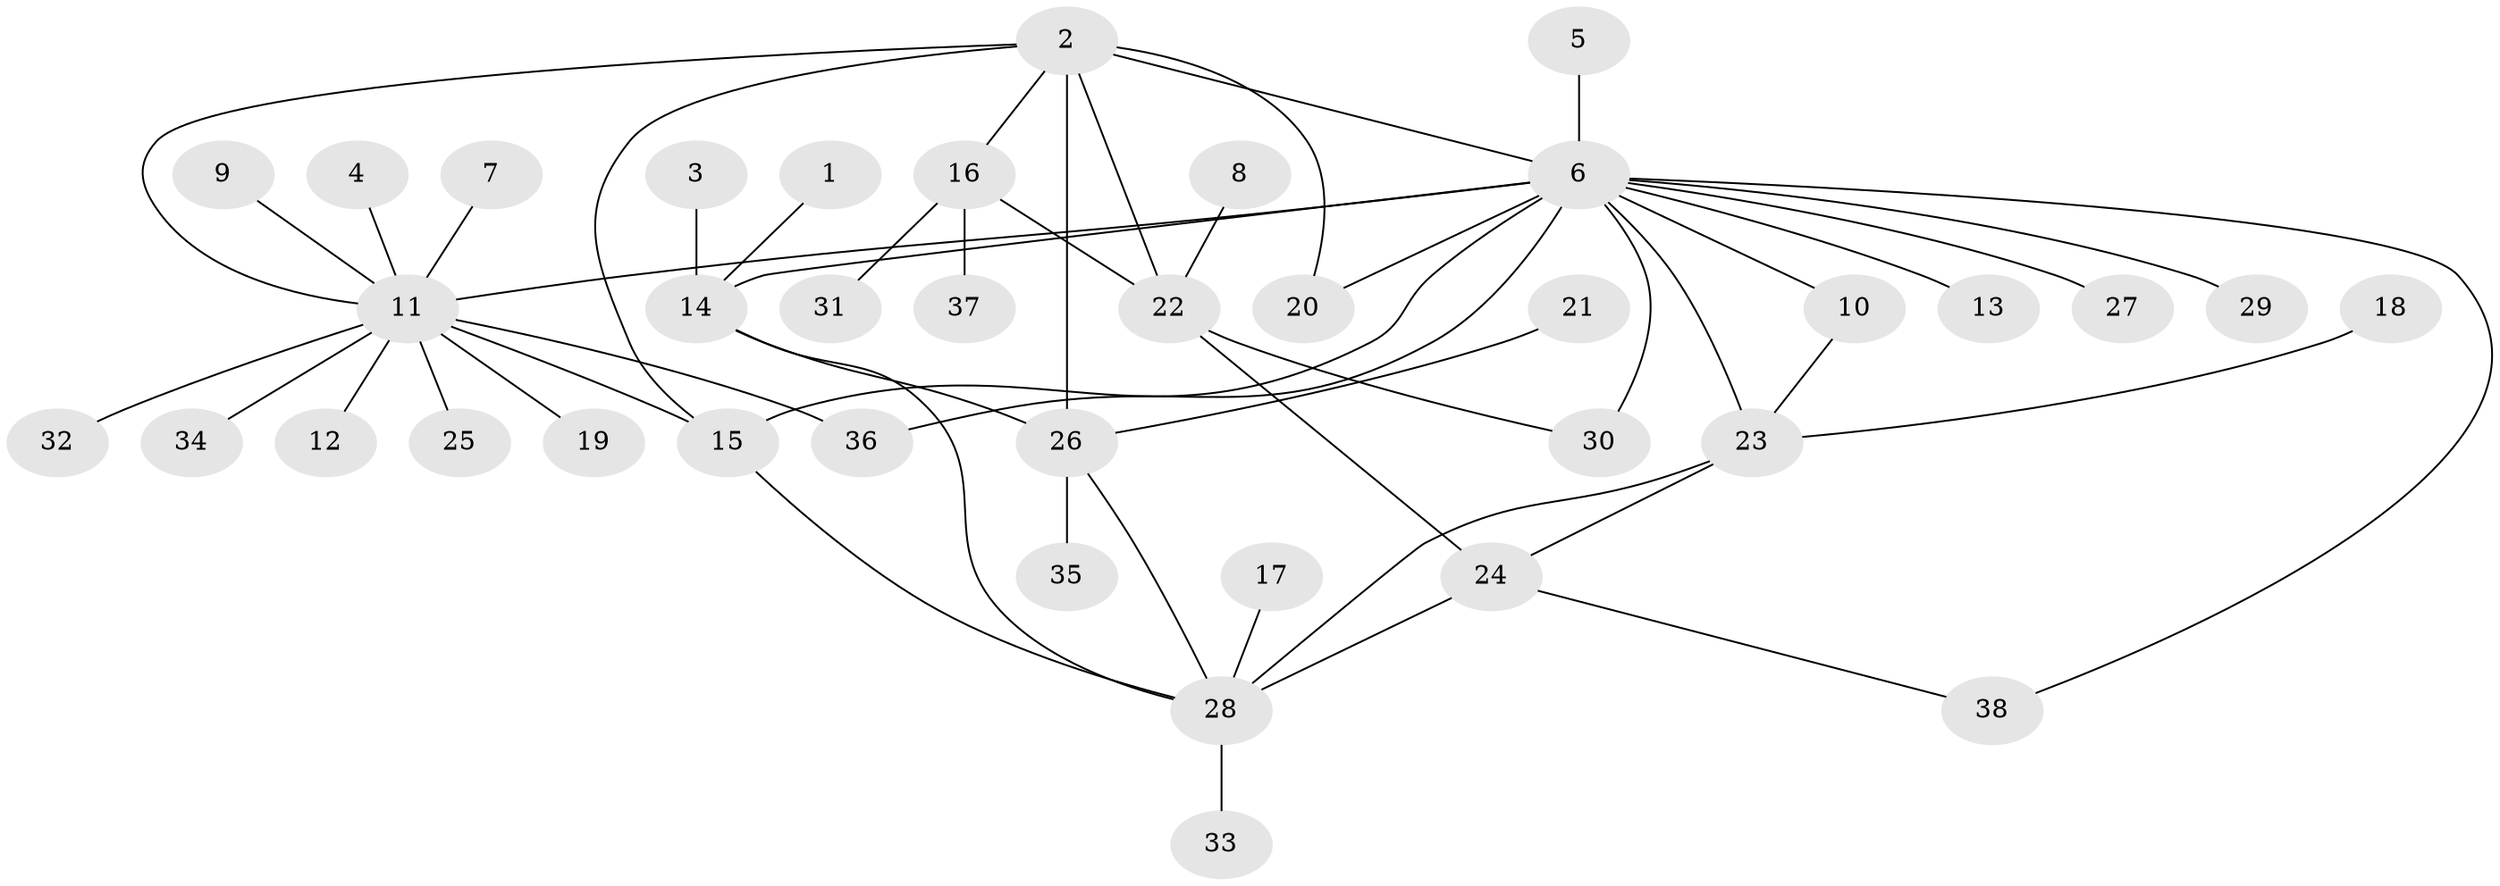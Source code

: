// original degree distribution, {7: 0.05555555555555555, 6: 0.05555555555555555, 9: 0.013888888888888888, 8: 0.013888888888888888, 5: 0.041666666666666664, 13: 0.013888888888888888, 4: 0.027777777777777776, 2: 0.1527777777777778, 3: 0.05555555555555555, 1: 0.5694444444444444}
// Generated by graph-tools (version 1.1) at 2025/48/03/06/25 01:48:57]
// undirected, 38 vertices, 52 edges
graph export_dot {
graph [start="1"]
  node [color=gray90,style=filled];
  1;
  2;
  3;
  4;
  5;
  6;
  7;
  8;
  9;
  10;
  11;
  12;
  13;
  14;
  15;
  16;
  17;
  18;
  19;
  20;
  21;
  22;
  23;
  24;
  25;
  26;
  27;
  28;
  29;
  30;
  31;
  32;
  33;
  34;
  35;
  36;
  37;
  38;
  1 -- 14 [weight=1.0];
  2 -- 6 [weight=2.0];
  2 -- 11 [weight=1.0];
  2 -- 15 [weight=1.0];
  2 -- 16 [weight=1.0];
  2 -- 20 [weight=1.0];
  2 -- 22 [weight=1.0];
  2 -- 26 [weight=2.0];
  3 -- 14 [weight=1.0];
  4 -- 11 [weight=1.0];
  5 -- 6 [weight=1.0];
  6 -- 10 [weight=1.0];
  6 -- 11 [weight=1.0];
  6 -- 13 [weight=1.0];
  6 -- 14 [weight=1.0];
  6 -- 15 [weight=1.0];
  6 -- 20 [weight=1.0];
  6 -- 23 [weight=1.0];
  6 -- 27 [weight=1.0];
  6 -- 29 [weight=1.0];
  6 -- 30 [weight=1.0];
  6 -- 36 [weight=1.0];
  6 -- 38 [weight=1.0];
  7 -- 11 [weight=1.0];
  8 -- 22 [weight=1.0];
  9 -- 11 [weight=1.0];
  10 -- 23 [weight=1.0];
  11 -- 12 [weight=1.0];
  11 -- 15 [weight=1.0];
  11 -- 19 [weight=1.0];
  11 -- 25 [weight=1.0];
  11 -- 32 [weight=1.0];
  11 -- 34 [weight=1.0];
  11 -- 36 [weight=1.0];
  14 -- 26 [weight=2.0];
  14 -- 28 [weight=1.0];
  15 -- 28 [weight=1.0];
  16 -- 22 [weight=1.0];
  16 -- 31 [weight=1.0];
  16 -- 37 [weight=1.0];
  17 -- 28 [weight=1.0];
  18 -- 23 [weight=1.0];
  21 -- 26 [weight=1.0];
  22 -- 24 [weight=1.0];
  22 -- 30 [weight=1.0];
  23 -- 24 [weight=1.0];
  23 -- 28 [weight=1.0];
  24 -- 28 [weight=1.0];
  24 -- 38 [weight=1.0];
  26 -- 28 [weight=1.0];
  26 -- 35 [weight=1.0];
  28 -- 33 [weight=1.0];
}
